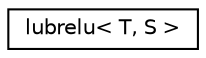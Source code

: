 digraph "Graphical Class Hierarchy"
{
 // LATEX_PDF_SIZE
  edge [fontname="Helvetica",fontsize="10",labelfontname="Helvetica",labelfontsize="10"];
  node [fontname="Helvetica",fontsize="10",shape=record];
  rankdir="LR";
  Node0 [label="lubrelu\< T, S \>",height=0.2,width=0.4,color="black", fillcolor="white", style="filled",URL="$structarm__compute_1_1detail_1_1lubrelu.xhtml",tooltip="Lower-Upper Bounded RELU activation object."];
}
